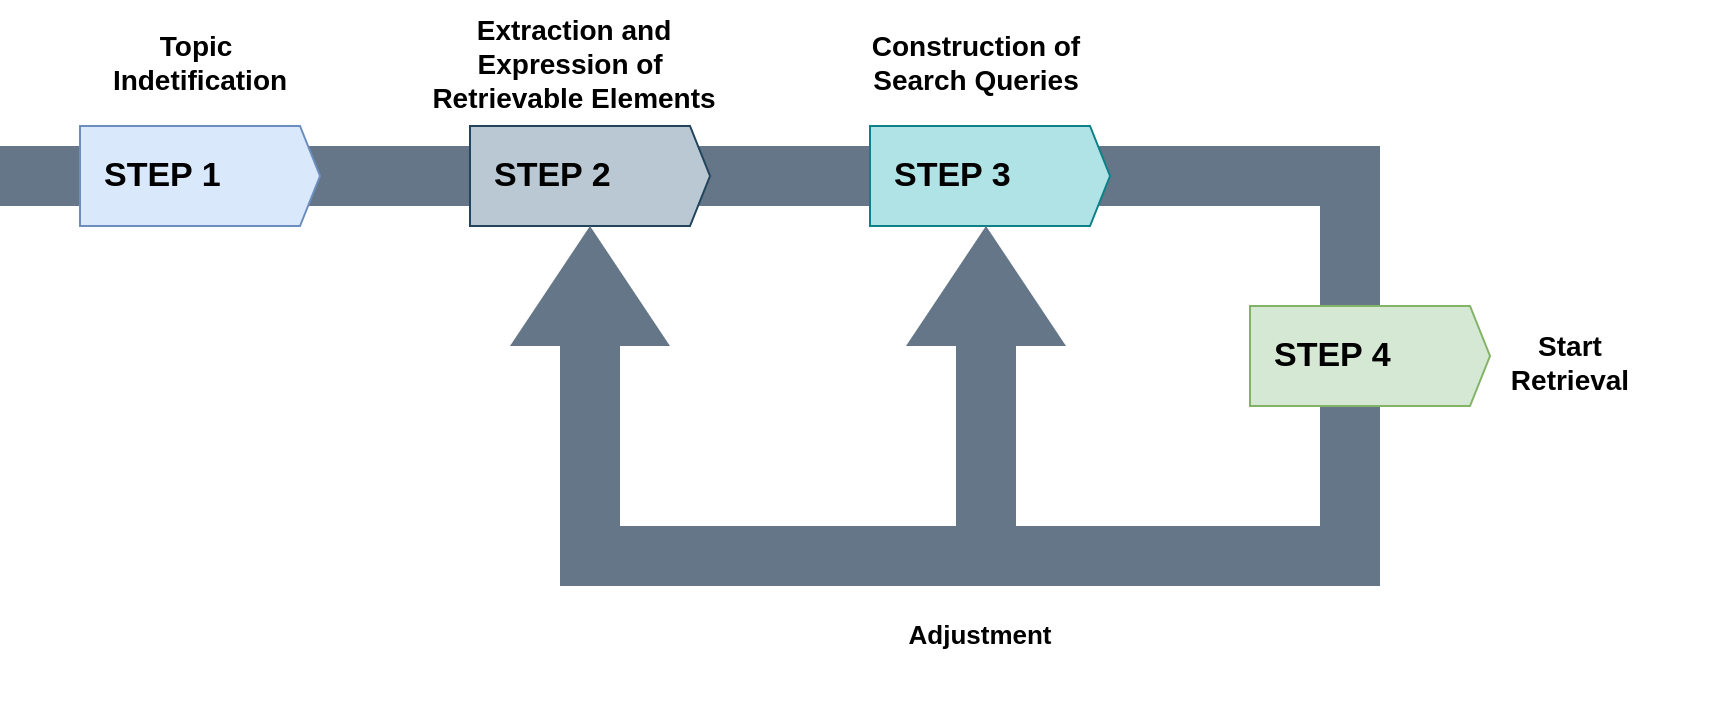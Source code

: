 <mxfile version="24.7.8">
  <diagram name="Page-1" id="CkbVXgVpmT0_TNazOzKA">
    <mxGraphModel dx="1018" dy="759" grid="1" gridSize="10" guides="1" tooltips="1" connect="1" arrows="1" fold="1" page="1" pageScale="1" pageWidth="850" pageHeight="1100" math="0" shadow="0">
      <root>
        <mxCell id="0" />
        <mxCell id="1" parent="0" />
        <mxCell id="-lLxt2zhQgCRx_qzzvKV-53" value="" style="fillColor=#647687;rounded=0;strokeColor=none;fontColor=#ffffff;" parent="1" vertex="1">
          <mxGeometry x="5" y="160" width="685" height="30" as="geometry" />
        </mxCell>
        <mxCell id="-lLxt2zhQgCRx_qzzvKV-54" value="STEP 1" style="shape=mxgraph.infographic.ribbonSimple;notch1=0;notch2=10;notch=0;fillColor=#dae8fc;strokeColor=#6c8ebf;shadow=0;fontSize=17;align=left;spacingLeft=10;fontStyle=1;whiteSpace=wrap;" parent="1" vertex="1">
          <mxGeometry x="45" y="150" width="120" height="50" as="geometry" />
        </mxCell>
        <mxCell id="-lLxt2zhQgCRx_qzzvKV-55" value="STEP 2" style="shape=mxgraph.infographic.ribbonSimple;notch1=0;notch2=10;notch=0;fillColor=#bac8d3;strokeColor=#23445d;shadow=0;fontSize=17;align=left;spacingLeft=10;fontStyle=1;whiteSpace=wrap;" parent="1" vertex="1">
          <mxGeometry x="240" y="150" width="120" height="50" as="geometry" />
        </mxCell>
        <mxCell id="-lLxt2zhQgCRx_qzzvKV-56" value="STEP 3" style="shape=mxgraph.infographic.ribbonSimple;notch1=0;notch2=10;notch=0;fillColor=#b0e3e6;strokeColor=#0e8088;shadow=0;fontSize=17;align=left;spacingLeft=10;fontStyle=1;whiteSpace=wrap;" parent="1" vertex="1">
          <mxGeometry x="440" y="150" width="120" height="50" as="geometry" />
        </mxCell>
        <mxCell id="-lLxt2zhQgCRx_qzzvKV-68" value="Extraction and&#xa;Expression of &#xa;Retrievable Elements" style="text;whiteSpace=wrap;fontStyle=1;align=center;fontSize=14;" parent="1" vertex="1">
          <mxGeometry x="207" y="87" width="170" height="60" as="geometry" />
        </mxCell>
        <mxCell id="-lLxt2zhQgCRx_qzzvKV-69" value="Topic &#xa;Indetification" style="text;whiteSpace=wrap;fontStyle=1;align=center;fontSize=14;" parent="1" vertex="1">
          <mxGeometry x="45" y="95" width="120" height="60" as="geometry" />
        </mxCell>
        <mxCell id="-lLxt2zhQgCRx_qzzvKV-70" value="Construction of&#xa;Search Queries" style="text;whiteSpace=wrap;fontStyle=1;align=center;fontSize=14;" parent="1" vertex="1">
          <mxGeometry x="423" y="95" width="140" height="60" as="geometry" />
        </mxCell>
        <mxCell id="-lLxt2zhQgCRx_qzzvKV-71" value="Start&#xa;Retrieval" style="text;whiteSpace=wrap;fontStyle=1;align=center;fontSize=14;" parent="1" vertex="1">
          <mxGeometry x="720" y="245" width="140" height="60" as="geometry" />
        </mxCell>
        <mxCell id="-lLxt2zhQgCRx_qzzvKV-72" value="" style="fillColor=#647687;rounded=0;strokeColor=none;direction=south;fontColor=#ffffff;" parent="1" vertex="1">
          <mxGeometry x="665" y="160" width="30" height="220" as="geometry" />
        </mxCell>
        <mxCell id="-lLxt2zhQgCRx_qzzvKV-73" value="" style="fillColor=#647687;rounded=0;strokeColor=none;direction=west;fontColor=#ffffff;" parent="1" vertex="1">
          <mxGeometry x="285" y="350" width="400" height="30" as="geometry" />
        </mxCell>
        <mxCell id="-lLxt2zhQgCRx_qzzvKV-57" value="STEP 4" style="shape=mxgraph.infographic.ribbonSimple;notch1=0;notch2=10;notch=0;fillColor=#d5e8d4;strokeColor=#82b366;shadow=0;fontSize=17;align=left;spacingLeft=10;fontStyle=1;whiteSpace=wrap;" parent="1" vertex="1">
          <mxGeometry x="630" y="240" width="120" height="50" as="geometry" />
        </mxCell>
        <mxCell id="-lLxt2zhQgCRx_qzzvKV-77" value="" style="fillColor=#647687;rounded=0;strokeColor=none;direction=north;fontColor=#ffffff;" parent="1" vertex="1">
          <mxGeometry x="483" y="225" width="30" height="135" as="geometry" />
        </mxCell>
        <mxCell id="-lLxt2zhQgCRx_qzzvKV-76" value="" style="triangle;whiteSpace=wrap;direction=north;labelBackgroundColor=none;textShadow=0;labelBorderColor=none;fillColor=#647687;strokeColor=none;fontColor=#ffffff;" parent="1" vertex="1">
          <mxGeometry x="458" y="200" width="80" height="60" as="geometry" />
        </mxCell>
        <mxCell id="-lLxt2zhQgCRx_qzzvKV-78" value="" style="fillColor=#647687;rounded=0;strokeColor=none;direction=north;fontColor=#ffffff;" parent="1" vertex="1">
          <mxGeometry x="285" y="225" width="30" height="155" as="geometry" />
        </mxCell>
        <mxCell id="-lLxt2zhQgCRx_qzzvKV-80" value="Adjustment" style="text;whiteSpace=wrap;fontStyle=1;align=center;fontSize=13;" parent="1" vertex="1">
          <mxGeometry x="425" y="390" width="140" height="60" as="geometry" />
        </mxCell>
        <mxCell id="-lLxt2zhQgCRx_qzzvKV-82" value="" style="triangle;whiteSpace=wrap;direction=north;labelBackgroundColor=none;textShadow=0;labelBorderColor=none;fillColor=#647687;strokeColor=none;fontColor=#ffffff;" parent="1" vertex="1">
          <mxGeometry x="260" y="200" width="80" height="60" as="geometry" />
        </mxCell>
      </root>
    </mxGraphModel>
  </diagram>
</mxfile>
